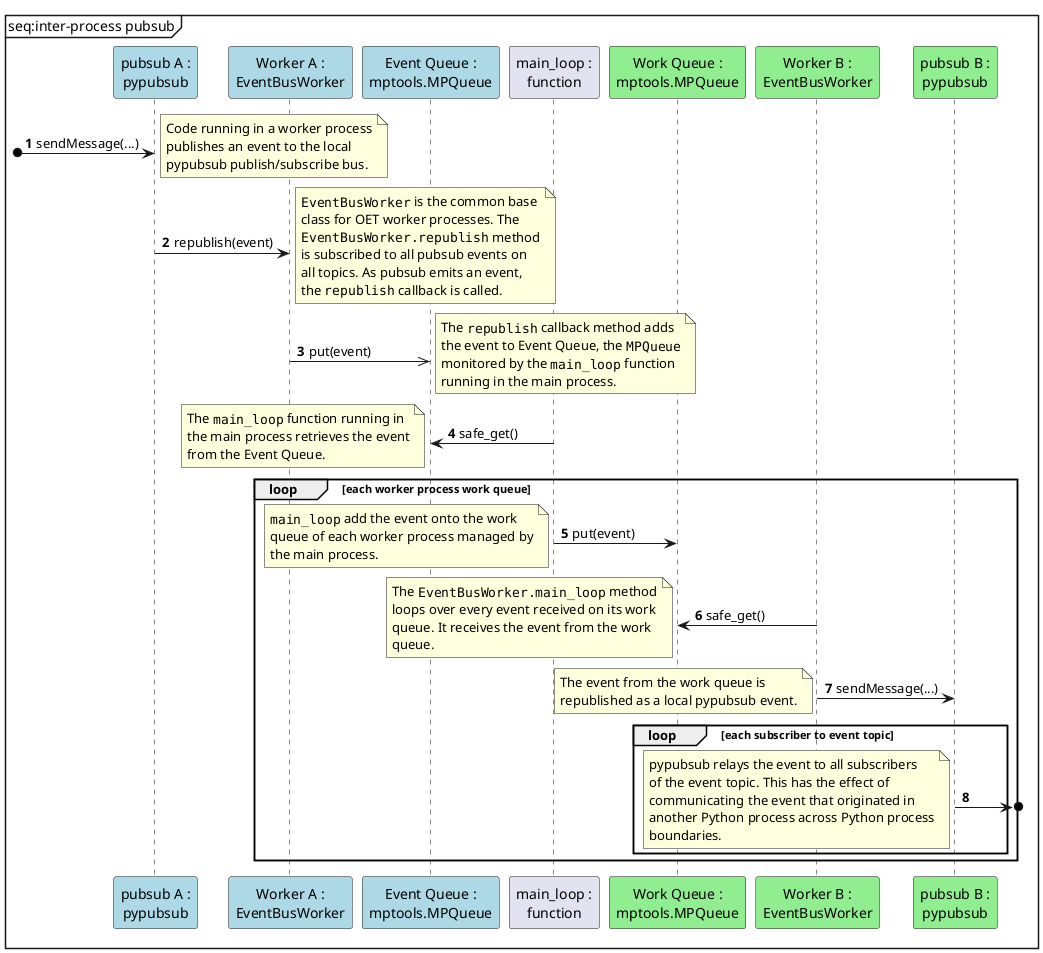 @startuml
'https://plantuml.com/sequence-diagram


autonumber

mainframe seq:inter-process pubsub

participant "pubsub A :\npypubsub" as ps1 #lightblue
participant "Worker A :\nEventBusWorker" as ebw1 #lightblue
participant "Event Queue :\nmptools.MPQueue" as event_q #lightblue
participant "main_loop :\nfunction" as main_loop
participant "Work Queue :\nmptools.MPQueue" as work_q #lightgreen
participant "Worker B :\nEventBusWorker" as ebw2 #lightgreen
participant "pubsub B :\npypubsub" as ps2 #lightgreen

[o-> ps1: sendMessage(...)
note left
Code running in a worker process
publishes an event to the local
pypubsub publish/subscribe bus.
end note

ps1 -> ebw1: republish(event)
note right
""EventBusWorker"" is the common base
class for OET worker processes. The
""EventBusWorker.republish"" method
is subscribed to all pubsub events on
all topics. As pubsub emits an event,
the ""republish"" callback is called.
end note


ebw1 ->> event_q: put(event)
note right
The ""republish"" callback method adds
the event to Event Queue, the ""MPQueue""
monitored by the ""main_loop"" function
running in the main process.
end note


event_q <- main_loop: safe_get()
note left
The ""main_loop"" function running in
the main process retrieves the event
from the Event Queue.
end note

loop each worker process work queue

main_loop -> work_q: put(event)
note left
""main_loop"" add the event onto the work
queue of each worker process managed by
the main process.
end note


ebw2 -> work_q: safe_get()
note left
The ""EventBusWorker.main_loop"" method
loops over every event received on its work
queue. It receives the event from the work
queue.
end note

ebw2 -> ps2: sendMessage(...)
note left
The event from the work queue is
republished as a local pypubsub event.
end note

loop each subscriber to event topic
ps2 ->o]
note left
pypubsub relays the event to all subscribers
of the event topic. This has the effect of
communicating the event that originated in
another Python process across Python process
boundaries.
end note
end

end

@enduml
